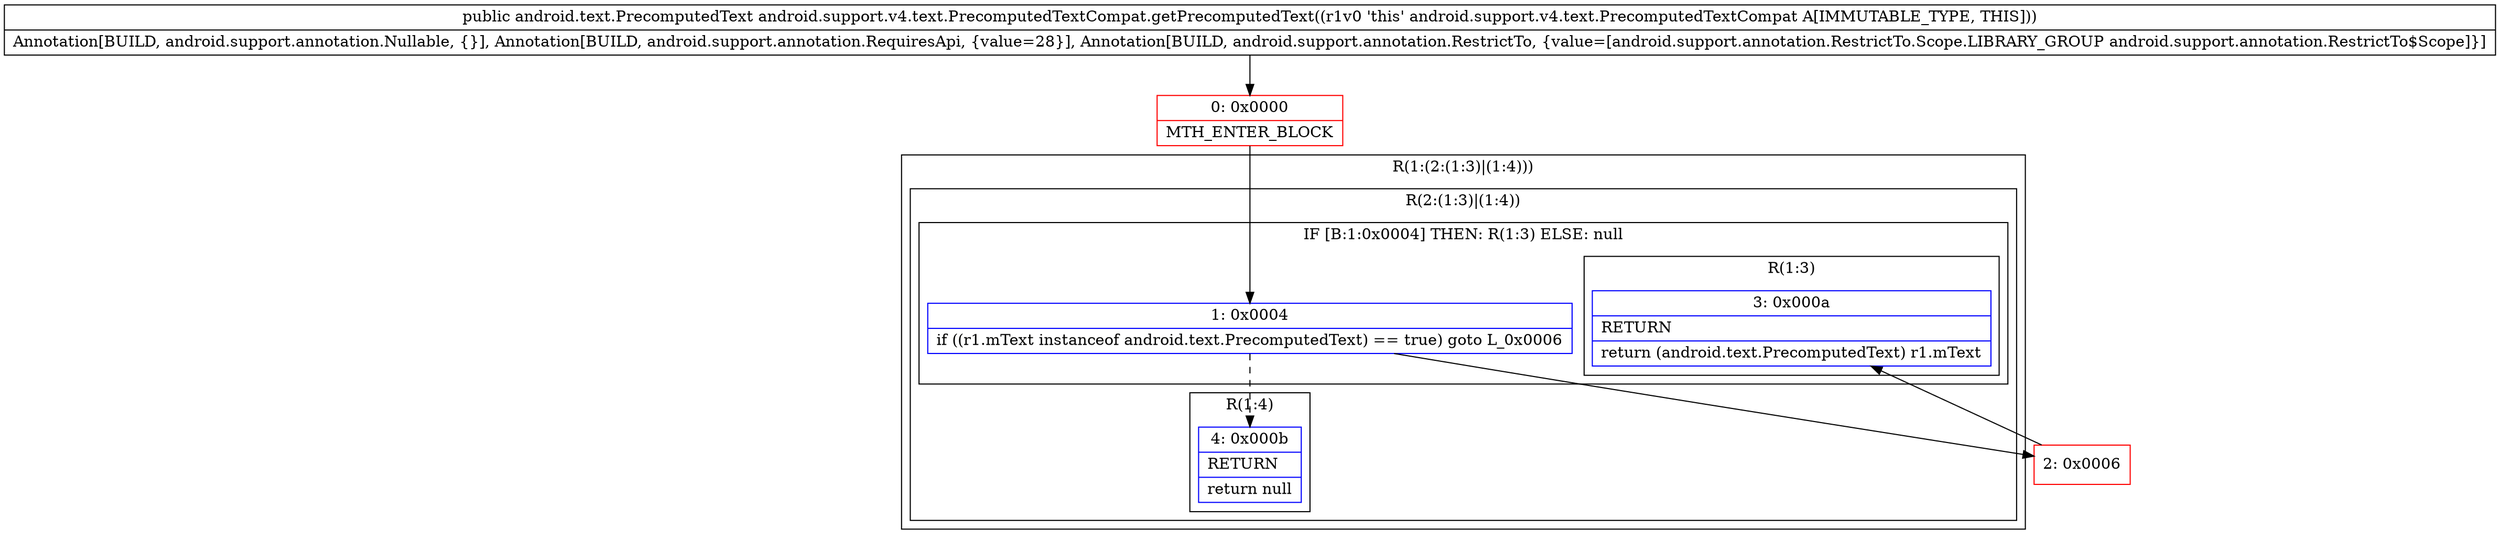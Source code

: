 digraph "CFG forandroid.support.v4.text.PrecomputedTextCompat.getPrecomputedText()Landroid\/text\/PrecomputedText;" {
subgraph cluster_Region_1469323363 {
label = "R(1:(2:(1:3)|(1:4)))";
node [shape=record,color=blue];
subgraph cluster_Region_1660549814 {
label = "R(2:(1:3)|(1:4))";
node [shape=record,color=blue];
subgraph cluster_IfRegion_1222045926 {
label = "IF [B:1:0x0004] THEN: R(1:3) ELSE: null";
node [shape=record,color=blue];
Node_1 [shape=record,label="{1\:\ 0x0004|if ((r1.mText instanceof android.text.PrecomputedText) == true) goto L_0x0006\l}"];
subgraph cluster_Region_145386292 {
label = "R(1:3)";
node [shape=record,color=blue];
Node_3 [shape=record,label="{3\:\ 0x000a|RETURN\l|return (android.text.PrecomputedText) r1.mText\l}"];
}
}
subgraph cluster_Region_2139761986 {
label = "R(1:4)";
node [shape=record,color=blue];
Node_4 [shape=record,label="{4\:\ 0x000b|RETURN\l|return null\l}"];
}
}
}
Node_0 [shape=record,color=red,label="{0\:\ 0x0000|MTH_ENTER_BLOCK\l}"];
Node_2 [shape=record,color=red,label="{2\:\ 0x0006}"];
MethodNode[shape=record,label="{public android.text.PrecomputedText android.support.v4.text.PrecomputedTextCompat.getPrecomputedText((r1v0 'this' android.support.v4.text.PrecomputedTextCompat A[IMMUTABLE_TYPE, THIS]))  | Annotation[BUILD, android.support.annotation.Nullable, \{\}], Annotation[BUILD, android.support.annotation.RequiresApi, \{value=28\}], Annotation[BUILD, android.support.annotation.RestrictTo, \{value=[android.support.annotation.RestrictTo.Scope.LIBRARY_GROUP android.support.annotation.RestrictTo$Scope]\}]\l}"];
MethodNode -> Node_0;
Node_1 -> Node_2;
Node_1 -> Node_4[style=dashed];
Node_0 -> Node_1;
Node_2 -> Node_3;
}

